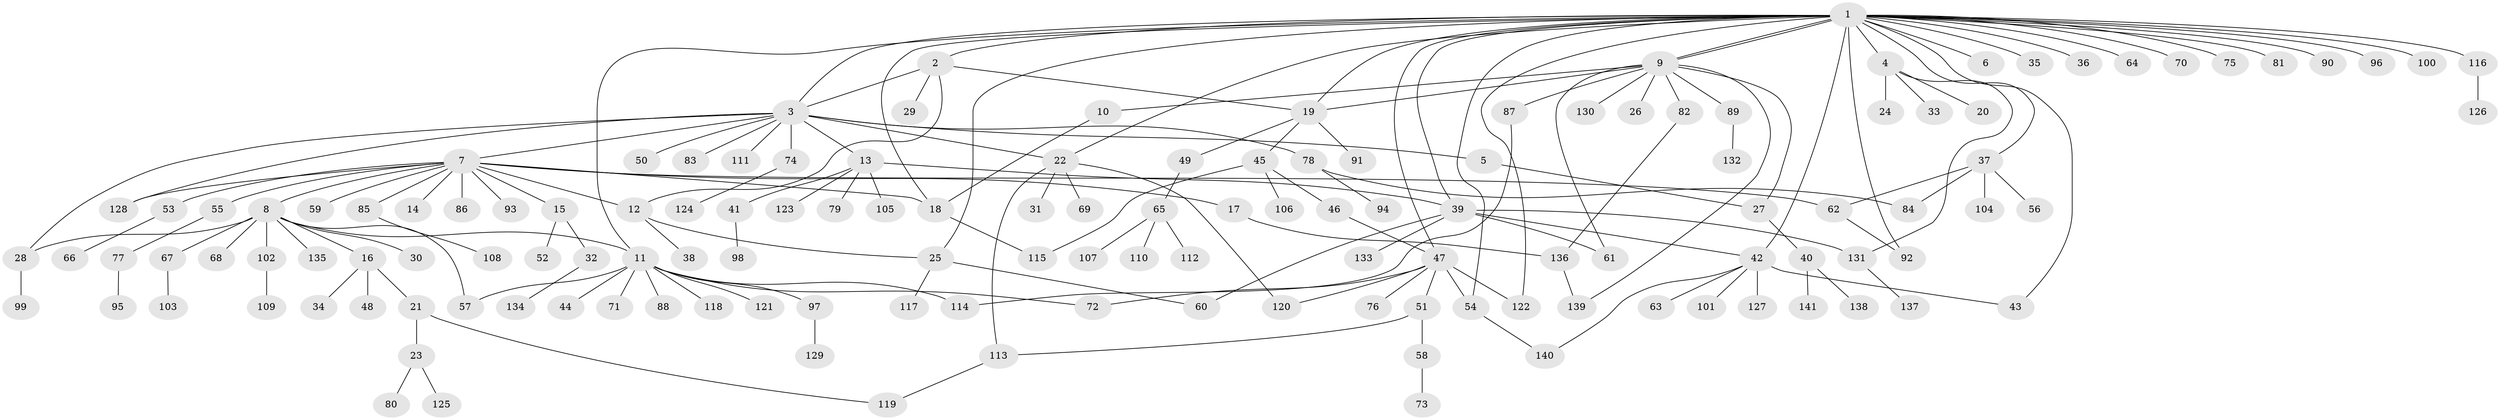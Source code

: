 // coarse degree distribution, {31: 0.008928571428571428, 7: 0.017857142857142856, 12: 0.008928571428571428, 4: 0.044642857142857144, 3: 0.0625, 1: 0.5803571428571429, 17: 0.008928571428571428, 11: 0.017857142857142856, 15: 0.008928571428571428, 2: 0.20535714285714285, 6: 0.008928571428571428, 5: 0.008928571428571428, 8: 0.017857142857142856}
// Generated by graph-tools (version 1.1) at 2025/52/02/27/25 19:52:00]
// undirected, 141 vertices, 175 edges
graph export_dot {
graph [start="1"]
  node [color=gray90,style=filled];
  1;
  2;
  3;
  4;
  5;
  6;
  7;
  8;
  9;
  10;
  11;
  12;
  13;
  14;
  15;
  16;
  17;
  18;
  19;
  20;
  21;
  22;
  23;
  24;
  25;
  26;
  27;
  28;
  29;
  30;
  31;
  32;
  33;
  34;
  35;
  36;
  37;
  38;
  39;
  40;
  41;
  42;
  43;
  44;
  45;
  46;
  47;
  48;
  49;
  50;
  51;
  52;
  53;
  54;
  55;
  56;
  57;
  58;
  59;
  60;
  61;
  62;
  63;
  64;
  65;
  66;
  67;
  68;
  69;
  70;
  71;
  72;
  73;
  74;
  75;
  76;
  77;
  78;
  79;
  80;
  81;
  82;
  83;
  84;
  85;
  86;
  87;
  88;
  89;
  90;
  91;
  92;
  93;
  94;
  95;
  96;
  97;
  98;
  99;
  100;
  101;
  102;
  103;
  104;
  105;
  106;
  107;
  108;
  109;
  110;
  111;
  112;
  113;
  114;
  115;
  116;
  117;
  118;
  119;
  120;
  121;
  122;
  123;
  124;
  125;
  126;
  127;
  128;
  129;
  130;
  131;
  132;
  133;
  134;
  135;
  136;
  137;
  138;
  139;
  140;
  141;
  1 -- 2;
  1 -- 3;
  1 -- 4;
  1 -- 6;
  1 -- 9;
  1 -- 9;
  1 -- 11;
  1 -- 18;
  1 -- 19;
  1 -- 22;
  1 -- 25;
  1 -- 35;
  1 -- 36;
  1 -- 37;
  1 -- 39;
  1 -- 42;
  1 -- 43;
  1 -- 47;
  1 -- 54;
  1 -- 64;
  1 -- 70;
  1 -- 75;
  1 -- 81;
  1 -- 90;
  1 -- 92;
  1 -- 96;
  1 -- 100;
  1 -- 116;
  1 -- 122;
  2 -- 3;
  2 -- 12;
  2 -- 19;
  2 -- 29;
  3 -- 5;
  3 -- 7;
  3 -- 13;
  3 -- 22;
  3 -- 28;
  3 -- 50;
  3 -- 74;
  3 -- 78;
  3 -- 83;
  3 -- 111;
  3 -- 128;
  4 -- 20;
  4 -- 24;
  4 -- 33;
  4 -- 131;
  5 -- 27;
  7 -- 8;
  7 -- 12;
  7 -- 14;
  7 -- 15;
  7 -- 17;
  7 -- 18;
  7 -- 53;
  7 -- 55;
  7 -- 59;
  7 -- 62;
  7 -- 85;
  7 -- 86;
  7 -- 93;
  7 -- 128;
  8 -- 11;
  8 -- 16;
  8 -- 28;
  8 -- 30;
  8 -- 57;
  8 -- 67;
  8 -- 68;
  8 -- 102;
  8 -- 135;
  9 -- 10;
  9 -- 19;
  9 -- 26;
  9 -- 27;
  9 -- 61;
  9 -- 82;
  9 -- 87;
  9 -- 89;
  9 -- 130;
  9 -- 139;
  10 -- 18;
  11 -- 44;
  11 -- 57;
  11 -- 71;
  11 -- 72;
  11 -- 88;
  11 -- 97;
  11 -- 114;
  11 -- 118;
  11 -- 121;
  12 -- 25;
  12 -- 38;
  13 -- 39;
  13 -- 41;
  13 -- 79;
  13 -- 105;
  13 -- 123;
  15 -- 32;
  15 -- 52;
  16 -- 21;
  16 -- 34;
  16 -- 48;
  17 -- 136;
  18 -- 115;
  19 -- 45;
  19 -- 49;
  19 -- 91;
  21 -- 23;
  21 -- 119;
  22 -- 31;
  22 -- 69;
  22 -- 113;
  22 -- 120;
  23 -- 80;
  23 -- 125;
  25 -- 60;
  25 -- 117;
  27 -- 40;
  28 -- 99;
  32 -- 134;
  37 -- 56;
  37 -- 62;
  37 -- 84;
  37 -- 104;
  39 -- 42;
  39 -- 60;
  39 -- 61;
  39 -- 131;
  39 -- 133;
  40 -- 138;
  40 -- 141;
  41 -- 98;
  42 -- 43;
  42 -- 63;
  42 -- 101;
  42 -- 127;
  42 -- 140;
  45 -- 46;
  45 -- 106;
  45 -- 115;
  46 -- 47;
  47 -- 51;
  47 -- 54;
  47 -- 72;
  47 -- 76;
  47 -- 120;
  47 -- 122;
  49 -- 65;
  51 -- 58;
  51 -- 113;
  53 -- 66;
  54 -- 140;
  55 -- 77;
  58 -- 73;
  62 -- 92;
  65 -- 107;
  65 -- 110;
  65 -- 112;
  67 -- 103;
  74 -- 124;
  77 -- 95;
  78 -- 84;
  78 -- 94;
  82 -- 136;
  85 -- 108;
  87 -- 114;
  89 -- 132;
  97 -- 129;
  102 -- 109;
  113 -- 119;
  116 -- 126;
  131 -- 137;
  136 -- 139;
}
